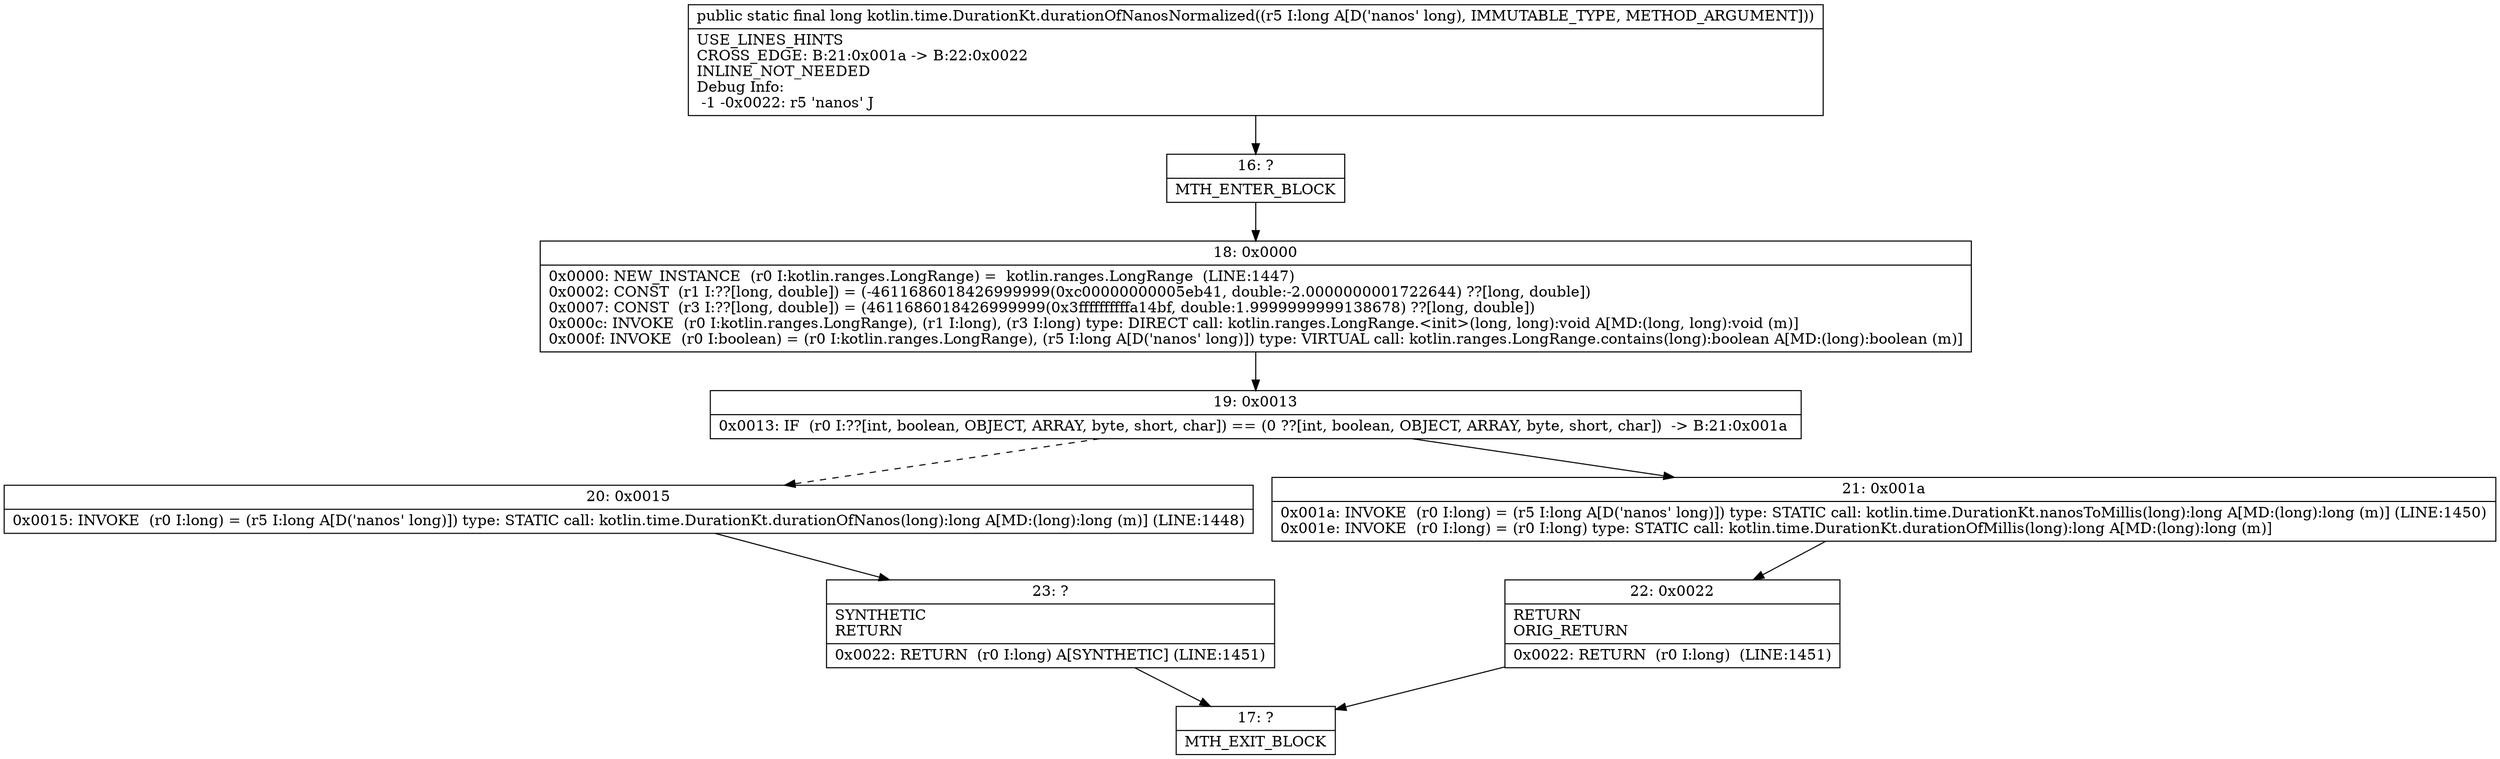 digraph "CFG forkotlin.time.DurationKt.durationOfNanosNormalized(J)J" {
Node_16 [shape=record,label="{16\:\ ?|MTH_ENTER_BLOCK\l}"];
Node_18 [shape=record,label="{18\:\ 0x0000|0x0000: NEW_INSTANCE  (r0 I:kotlin.ranges.LongRange) =  kotlin.ranges.LongRange  (LINE:1447)\l0x0002: CONST  (r1 I:??[long, double]) = (\-4611686018426999999(0xc00000000005eb41, double:\-2.0000000001722644) ??[long, double]) \l0x0007: CONST  (r3 I:??[long, double]) = (4611686018426999999(0x3ffffffffffa14bf, double:1.9999999999138678) ??[long, double]) \l0x000c: INVOKE  (r0 I:kotlin.ranges.LongRange), (r1 I:long), (r3 I:long) type: DIRECT call: kotlin.ranges.LongRange.\<init\>(long, long):void A[MD:(long, long):void (m)]\l0x000f: INVOKE  (r0 I:boolean) = (r0 I:kotlin.ranges.LongRange), (r5 I:long A[D('nanos' long)]) type: VIRTUAL call: kotlin.ranges.LongRange.contains(long):boolean A[MD:(long):boolean (m)]\l}"];
Node_19 [shape=record,label="{19\:\ 0x0013|0x0013: IF  (r0 I:??[int, boolean, OBJECT, ARRAY, byte, short, char]) == (0 ??[int, boolean, OBJECT, ARRAY, byte, short, char])  \-\> B:21:0x001a \l}"];
Node_20 [shape=record,label="{20\:\ 0x0015|0x0015: INVOKE  (r0 I:long) = (r5 I:long A[D('nanos' long)]) type: STATIC call: kotlin.time.DurationKt.durationOfNanos(long):long A[MD:(long):long (m)] (LINE:1448)\l}"];
Node_23 [shape=record,label="{23\:\ ?|SYNTHETIC\lRETURN\l|0x0022: RETURN  (r0 I:long) A[SYNTHETIC] (LINE:1451)\l}"];
Node_17 [shape=record,label="{17\:\ ?|MTH_EXIT_BLOCK\l}"];
Node_21 [shape=record,label="{21\:\ 0x001a|0x001a: INVOKE  (r0 I:long) = (r5 I:long A[D('nanos' long)]) type: STATIC call: kotlin.time.DurationKt.nanosToMillis(long):long A[MD:(long):long (m)] (LINE:1450)\l0x001e: INVOKE  (r0 I:long) = (r0 I:long) type: STATIC call: kotlin.time.DurationKt.durationOfMillis(long):long A[MD:(long):long (m)]\l}"];
Node_22 [shape=record,label="{22\:\ 0x0022|RETURN\lORIG_RETURN\l|0x0022: RETURN  (r0 I:long)  (LINE:1451)\l}"];
MethodNode[shape=record,label="{public static final long kotlin.time.DurationKt.durationOfNanosNormalized((r5 I:long A[D('nanos' long), IMMUTABLE_TYPE, METHOD_ARGUMENT]))  | USE_LINES_HINTS\lCROSS_EDGE: B:21:0x001a \-\> B:22:0x0022\lINLINE_NOT_NEEDED\lDebug Info:\l  \-1 \-0x0022: r5 'nanos' J\l}"];
MethodNode -> Node_16;Node_16 -> Node_18;
Node_18 -> Node_19;
Node_19 -> Node_20[style=dashed];
Node_19 -> Node_21;
Node_20 -> Node_23;
Node_23 -> Node_17;
Node_21 -> Node_22;
Node_22 -> Node_17;
}

